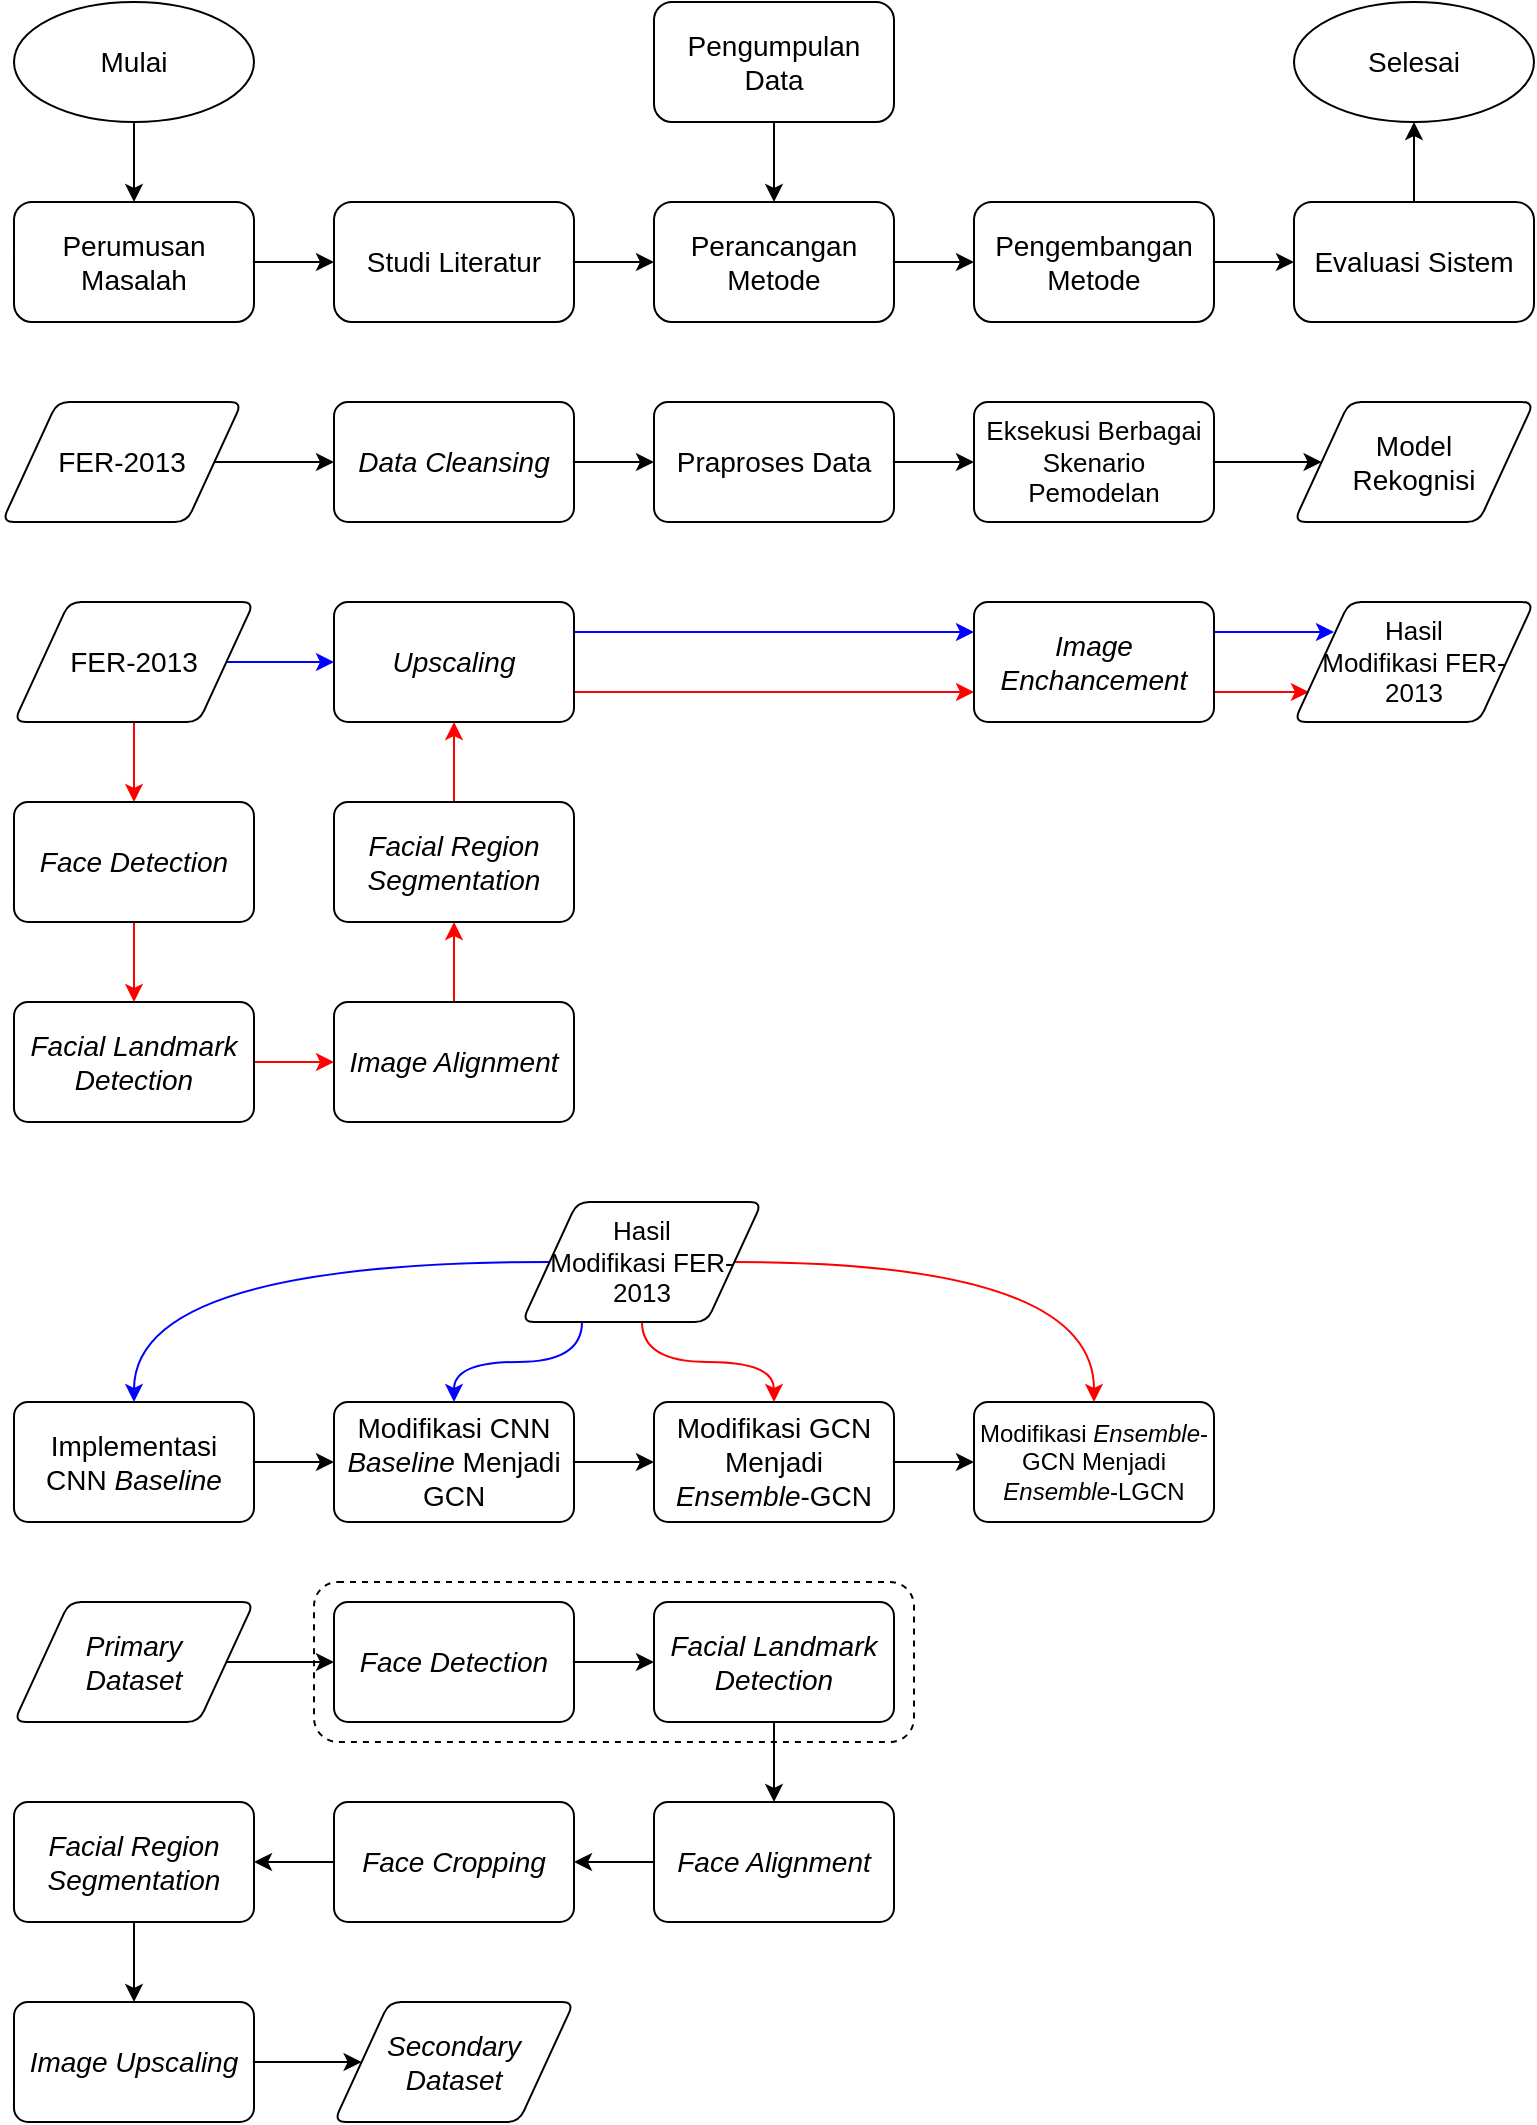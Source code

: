 <mxfile version="13.3.8" type="device"><diagram id="F7gvgEABlTfI2-YQPmxd" name="Page-1"><mxGraphModel dx="1886" dy="860" grid="1" gridSize="10" guides="1" tooltips="1" connect="1" arrows="1" fold="1" page="1" pageScale="1" pageWidth="827" pageHeight="1169" math="0" shadow="0"><root><mxCell id="0"/><mxCell id="1" parent="0"/><mxCell id="iyO45Luw51d7BxkBUJbA-25" style="rounded=0;orthogonalLoop=1;jettySize=auto;html=1;fontSize=14;strokeColor=#0000FF;exitX=1;exitY=0.5;exitDx=0;exitDy=0;" parent="1" edge="1"><mxGeometry relative="1" as="geometry"><mxPoint x="640" y="355" as="sourcePoint"/><mxPoint x="700" y="355" as="targetPoint"/></mxGeometry></mxCell><mxCell id="iyO45Luw51d7BxkBUJbA-37" style="rounded=0;orthogonalLoop=1;jettySize=auto;html=1;strokeColor=#FF0000;fontSize=13;entryX=0.062;entryY=0.75;entryDx=0;entryDy=0;exitX=1;exitY=0.5;exitDx=0;exitDy=0;entryPerimeter=0;" parent="1" target="iyO45Luw51d7BxkBUJbA-24" edge="1"><mxGeometry relative="1" as="geometry"><mxPoint x="640" y="385" as="sourcePoint"/><mxPoint x="693.8" y="385" as="targetPoint"/></mxGeometry></mxCell><mxCell id="-axKKKjJEz_kCZaOD5WS-3" value="" style="edgeStyle=orthogonalEdgeStyle;rounded=0;orthogonalLoop=1;jettySize=auto;html=1;fontSize=14;" parent="1" source="-axKKKjJEz_kCZaOD5WS-1" target="-axKKKjJEz_kCZaOD5WS-2" edge="1"><mxGeometry relative="1" as="geometry"/></mxCell><mxCell id="-axKKKjJEz_kCZaOD5WS-1" value="Perumusan Masalah" style="rounded=1;whiteSpace=wrap;html=1;fontFamily=Helvetica;fontSize=14;fontColor=#000000;align=center;strokeColor=#000000;fillColor=#ffffff;" parent="1" vertex="1"><mxGeometry x="40" y="140" width="120" height="60" as="geometry"/></mxCell><mxCell id="-axKKKjJEz_kCZaOD5WS-5" value="" style="edgeStyle=orthogonalEdgeStyle;rounded=0;orthogonalLoop=1;jettySize=auto;html=1;fontSize=14;entryX=0;entryY=0.5;entryDx=0;entryDy=0;" parent="1" source="-axKKKjJEz_kCZaOD5WS-2" target="-axKKKjJEz_kCZaOD5WS-4" edge="1"><mxGeometry relative="1" as="geometry"/></mxCell><mxCell id="-axKKKjJEz_kCZaOD5WS-2" value="Studi Literatur" style="rounded=1;whiteSpace=wrap;html=1;fontFamily=Helvetica;fontSize=14;fontColor=#000000;align=center;strokeColor=#000000;fillColor=#ffffff;" parent="1" vertex="1"><mxGeometry x="200" y="140" width="120" height="60" as="geometry"/></mxCell><mxCell id="-axKKKjJEz_kCZaOD5WS-7" value="" style="edgeStyle=orthogonalEdgeStyle;rounded=0;orthogonalLoop=1;jettySize=auto;html=1;fontSize=14;" parent="1" source="-axKKKjJEz_kCZaOD5WS-4" target="-axKKKjJEz_kCZaOD5WS-6" edge="1"><mxGeometry relative="1" as="geometry"/></mxCell><mxCell id="-axKKKjJEz_kCZaOD5WS-4" value="Perancangan Metode" style="rounded=1;whiteSpace=wrap;html=1;fontFamily=Helvetica;fontSize=14;fontColor=#000000;align=center;strokeColor=#000000;fillColor=#ffffff;" parent="1" vertex="1"><mxGeometry x="360" y="140" width="120" height="60" as="geometry"/></mxCell><mxCell id="-axKKKjJEz_kCZaOD5WS-9" value="" style="edgeStyle=orthogonalEdgeStyle;rounded=0;orthogonalLoop=1;jettySize=auto;html=1;fontSize=14;" parent="1" source="-axKKKjJEz_kCZaOD5WS-6" target="-axKKKjJEz_kCZaOD5WS-8" edge="1"><mxGeometry relative="1" as="geometry"/></mxCell><mxCell id="-axKKKjJEz_kCZaOD5WS-6" value="Pengembangan Metode" style="rounded=1;whiteSpace=wrap;html=1;fontFamily=Helvetica;fontSize=14;fontColor=#000000;align=center;strokeColor=#000000;fillColor=#ffffff;" parent="1" vertex="1"><mxGeometry x="520" y="140" width="120" height="60" as="geometry"/></mxCell><mxCell id="llwMtdIeBltc40a57ltu-5" style="edgeStyle=orthogonalEdgeStyle;rounded=0;orthogonalLoop=1;jettySize=auto;html=1;exitX=0.5;exitY=0;exitDx=0;exitDy=0;entryX=0.5;entryY=1;entryDx=0;entryDy=0;entryPerimeter=0;" parent="1" source="-axKKKjJEz_kCZaOD5WS-8" target="llwMtdIeBltc40a57ltu-4" edge="1"><mxGeometry relative="1" as="geometry"/></mxCell><mxCell id="-axKKKjJEz_kCZaOD5WS-8" value="Evaluasi Sistem" style="rounded=1;whiteSpace=wrap;html=1;fontFamily=Helvetica;fontSize=14;fontColor=#000000;align=center;strokeColor=#000000;fillColor=#ffffff;" parent="1" vertex="1"><mxGeometry x="680" y="140" width="120" height="60" as="geometry"/></mxCell><mxCell id="-axKKKjJEz_kCZaOD5WS-14" style="edgeStyle=orthogonalEdgeStyle;rounded=0;orthogonalLoop=1;jettySize=auto;html=1;exitX=0.5;exitY=1;exitDx=0;exitDy=0;entryX=0.5;entryY=0;entryDx=0;entryDy=0;fontSize=14;" parent="1" source="-axKKKjJEz_kCZaOD5WS-10" target="-axKKKjJEz_kCZaOD5WS-4" edge="1"><mxGeometry relative="1" as="geometry"/></mxCell><mxCell id="-axKKKjJEz_kCZaOD5WS-10" value="Pengumpulan Data" style="rounded=1;whiteSpace=wrap;html=1;fontFamily=Helvetica;fontSize=14;fontColor=#000000;align=center;strokeColor=#000000;fillColor=#ffffff;" parent="1" vertex="1"><mxGeometry x="360" y="40" width="120" height="60" as="geometry"/></mxCell><mxCell id="iyO45Luw51d7BxkBUJbA-5" value="" style="edgeStyle=orthogonalEdgeStyle;rounded=0;orthogonalLoop=1;jettySize=auto;html=1;exitX=1;exitY=0.5;exitDx=0;exitDy=0;" parent="1" source="llwMtdIeBltc40a57ltu-1" target="iyO45Luw51d7BxkBUJbA-4" edge="1"><mxGeometry relative="1" as="geometry"/></mxCell><mxCell id="llwMtdIeBltc40a57ltu-1" value="FER-2013" style="shape=parallelogram;html=1;strokeWidth=1;perimeter=parallelogramPerimeter;whiteSpace=wrap;rounded=1;arcSize=12;size=0.23;fontFamily=Helvetica;fontSize=14;fontColor=#000000;align=center;strokeColor=#000000;fillColor=#ffffff;" parent="1" vertex="1"><mxGeometry x="34" y="240" width="120" height="60" as="geometry"/></mxCell><mxCell id="iyO45Luw51d7BxkBUJbA-7" value="" style="edgeStyle=orthogonalEdgeStyle;rounded=0;orthogonalLoop=1;jettySize=auto;html=1;" parent="1" source="iyO45Luw51d7BxkBUJbA-4" target="iyO45Luw51d7BxkBUJbA-6" edge="1"><mxGeometry relative="1" as="geometry"/></mxCell><mxCell id="iyO45Luw51d7BxkBUJbA-4" value="Data Cleansing" style="rounded=1;whiteSpace=wrap;html=1;absoluteArcSize=1;arcSize=14;strokeWidth=1;fontFamily=Helvetica;fontSize=14;fontColor=#000000;align=center;strokeColor=#000000;fillColor=#ffffff;fontStyle=2" parent="1" vertex="1"><mxGeometry x="200" y="240" width="120" height="60" as="geometry"/></mxCell><mxCell id="iyO45Luw51d7BxkBUJbA-9" value="" style="edgeStyle=orthogonalEdgeStyle;rounded=0;orthogonalLoop=1;jettySize=auto;html=1;" parent="1" source="iyO45Luw51d7BxkBUJbA-6" target="iyO45Luw51d7BxkBUJbA-8" edge="1"><mxGeometry relative="1" as="geometry"/></mxCell><mxCell id="iyO45Luw51d7BxkBUJbA-6" value="Praproses Data" style="rounded=1;whiteSpace=wrap;html=1;absoluteArcSize=1;arcSize=14;strokeWidth=1;fontFamily=Helvetica;fontSize=14;fontColor=#000000;align=center;strokeColor=#000000;fillColor=#ffffff;" parent="1" vertex="1"><mxGeometry x="360" y="240" width="120" height="60" as="geometry"/></mxCell><mxCell id="iyO45Luw51d7BxkBUJbA-13" value="" style="edgeStyle=orthogonalEdgeStyle;rounded=0;orthogonalLoop=1;jettySize=auto;html=1;fontSize=13;" parent="1" source="iyO45Luw51d7BxkBUJbA-8" target="iyO45Luw51d7BxkBUJbA-12" edge="1"><mxGeometry relative="1" as="geometry"/></mxCell><mxCell id="iyO45Luw51d7BxkBUJbA-8" value="Eksekusi Berbagai Skenario Pemodelan" style="rounded=1;whiteSpace=wrap;html=1;absoluteArcSize=1;arcSize=14;strokeWidth=1;fontFamily=Helvetica;fontSize=13;fontColor=#000000;align=center;strokeColor=#000000;fillColor=#ffffff;" parent="1" vertex="1"><mxGeometry x="520" y="240" width="120" height="60" as="geometry"/></mxCell><mxCell id="iyO45Luw51d7BxkBUJbA-12" value="&lt;div style=&quot;font-size: 14px&quot;&gt;Model&lt;/div&gt;&lt;div style=&quot;font-size: 14px&quot;&gt;Rekognisi&lt;/div&gt;" style="shape=parallelogram;html=1;strokeWidth=1;perimeter=parallelogramPerimeter;whiteSpace=wrap;rounded=1;arcSize=12;size=0.23;fontFamily=Helvetica;fontSize=14;fontColor=#000000;align=center;strokeColor=#000000;fillColor=#ffffff;" parent="1" vertex="1"><mxGeometry x="680" y="240" width="120" height="60" as="geometry"/></mxCell><mxCell id="llwMtdIeBltc40a57ltu-3" style="edgeStyle=orthogonalEdgeStyle;rounded=0;orthogonalLoop=1;jettySize=auto;html=1;exitX=0.5;exitY=1;exitDx=0;exitDy=0;exitPerimeter=0;entryX=0.5;entryY=0;entryDx=0;entryDy=0;" parent="1" source="llwMtdIeBltc40a57ltu-2" target="-axKKKjJEz_kCZaOD5WS-1" edge="1"><mxGeometry relative="1" as="geometry"/></mxCell><mxCell id="llwMtdIeBltc40a57ltu-2" value="Mulai" style="strokeWidth=1;html=1;shape=mxgraph.flowchart.start_1;whiteSpace=wrap;fontSize=14;" parent="1" vertex="1"><mxGeometry x="40" y="40" width="120" height="60" as="geometry"/></mxCell><mxCell id="llwMtdIeBltc40a57ltu-4" value="Selesai" style="strokeWidth=1;html=1;shape=mxgraph.flowchart.start_1;whiteSpace=wrap;fontSize=14;" parent="1" vertex="1"><mxGeometry x="680" y="40" width="120" height="60" as="geometry"/></mxCell><mxCell id="iyO45Luw51d7BxkBUJbA-21" style="edgeStyle=orthogonalEdgeStyle;rounded=0;orthogonalLoop=1;jettySize=auto;html=1;exitX=1;exitY=0.5;exitDx=0;exitDy=0;entryX=0;entryY=0.5;entryDx=0;entryDy=0;fontSize=14;strokeColor=#0000FF;" parent="1" source="iyO45Luw51d7BxkBUJbA-18" target="iyO45Luw51d7BxkBUJbA-20" edge="1"><mxGeometry relative="1" as="geometry"/></mxCell><mxCell id="iyO45Luw51d7BxkBUJbA-27" value="" style="edgeStyle=orthogonalEdgeStyle;rounded=0;orthogonalLoop=1;jettySize=auto;html=1;fontSize=13;strokeColor=#FF0000;" parent="1" source="iyO45Luw51d7BxkBUJbA-18" target="iyO45Luw51d7BxkBUJbA-26" edge="1"><mxGeometry relative="1" as="geometry"/></mxCell><mxCell id="iyO45Luw51d7BxkBUJbA-18" value="FER-2013" style="shape=parallelogram;html=1;strokeWidth=1;perimeter=parallelogramPerimeter;whiteSpace=wrap;rounded=1;arcSize=12;size=0.23;fontFamily=Helvetica;fontSize=14;fontColor=#000000;align=center;strokeColor=#000000;fillColor=#ffffff;" parent="1" vertex="1"><mxGeometry x="40" y="340" width="120" height="60" as="geometry"/></mxCell><mxCell id="iyO45Luw51d7BxkBUJbA-29" value="" style="edgeStyle=orthogonalEdgeStyle;rounded=0;orthogonalLoop=1;jettySize=auto;html=1;strokeColor=#FF0000;fontSize=13;" parent="1" source="iyO45Luw51d7BxkBUJbA-26" target="iyO45Luw51d7BxkBUJbA-28" edge="1"><mxGeometry relative="1" as="geometry"/></mxCell><mxCell id="iyO45Luw51d7BxkBUJbA-26" value="&lt;i&gt;Face Detection&lt;br&gt;&lt;/i&gt;" style="rounded=1;whiteSpace=wrap;html=1;absoluteArcSize=1;arcSize=14;strokeWidth=1;fontFamily=Helvetica;fontSize=14;fontColor=#000000;align=center;strokeColor=#000000;fillColor=#ffffff;" parent="1" vertex="1"><mxGeometry x="40" y="440" width="120" height="60" as="geometry"/></mxCell><mxCell id="iyO45Luw51d7BxkBUJbA-31" value="" style="edgeStyle=orthogonalEdgeStyle;rounded=0;orthogonalLoop=1;jettySize=auto;html=1;strokeColor=#FF0000;fontSize=13;" parent="1" source="iyO45Luw51d7BxkBUJbA-28" target="iyO45Luw51d7BxkBUJbA-30" edge="1"><mxGeometry relative="1" as="geometry"/></mxCell><mxCell id="iyO45Luw51d7BxkBUJbA-28" value="&lt;i&gt;Facial Landmark Detection&lt;br&gt;&lt;/i&gt;" style="rounded=1;whiteSpace=wrap;html=1;absoluteArcSize=1;arcSize=14;strokeWidth=1;fontFamily=Helvetica;fontSize=14;fontColor=#000000;align=center;strokeColor=#000000;fillColor=#ffffff;" parent="1" vertex="1"><mxGeometry x="40" y="540" width="120" height="60" as="geometry"/></mxCell><mxCell id="iyO45Luw51d7BxkBUJbA-33" value="" style="edgeStyle=orthogonalEdgeStyle;rounded=0;orthogonalLoop=1;jettySize=auto;html=1;strokeColor=#FF0000;fontSize=13;" parent="1" source="iyO45Luw51d7BxkBUJbA-30" target="iyO45Luw51d7BxkBUJbA-32" edge="1"><mxGeometry relative="1" as="geometry"/></mxCell><mxCell id="iyO45Luw51d7BxkBUJbA-30" value="&lt;i&gt;Image Alignment&lt;br&gt;&lt;/i&gt;" style="rounded=1;whiteSpace=wrap;html=1;absoluteArcSize=1;arcSize=14;strokeWidth=1;fontFamily=Helvetica;fontSize=14;fontColor=#000000;align=center;strokeColor=#000000;fillColor=#ffffff;" parent="1" vertex="1"><mxGeometry x="200" y="540" width="120" height="60" as="geometry"/></mxCell><mxCell id="iyO45Luw51d7BxkBUJbA-34" style="edgeStyle=orthogonalEdgeStyle;rounded=0;orthogonalLoop=1;jettySize=auto;html=1;exitX=0.5;exitY=0;exitDx=0;exitDy=0;entryX=0.5;entryY=1;entryDx=0;entryDy=0;strokeColor=#FF0000;fontSize=13;" parent="1" source="iyO45Luw51d7BxkBUJbA-32" target="iyO45Luw51d7BxkBUJbA-20" edge="1"><mxGeometry relative="1" as="geometry"/></mxCell><mxCell id="iyO45Luw51d7BxkBUJbA-32" value="&lt;i&gt;Facial Region Segmentation&lt;br&gt;&lt;/i&gt;" style="rounded=1;whiteSpace=wrap;html=1;absoluteArcSize=1;arcSize=14;strokeWidth=1;fontFamily=Helvetica;fontSize=14;fontColor=#000000;align=center;strokeColor=#000000;fillColor=#ffffff;" parent="1" vertex="1"><mxGeometry x="200" y="440" width="120" height="60" as="geometry"/></mxCell><mxCell id="iyO45Luw51d7BxkBUJbA-23" value="" style="edgeStyle=orthogonalEdgeStyle;rounded=0;orthogonalLoop=1;jettySize=auto;html=1;fontSize=14;strokeColor=#0000FF;exitX=1;exitY=0.25;exitDx=0;exitDy=0;entryX=0;entryY=0.25;entryDx=0;entryDy=0;" parent="1" source="iyO45Luw51d7BxkBUJbA-20" target="iyO45Luw51d7BxkBUJbA-22" edge="1"><mxGeometry relative="1" as="geometry"/></mxCell><mxCell id="iyO45Luw51d7BxkBUJbA-35" style="edgeStyle=orthogonalEdgeStyle;rounded=0;orthogonalLoop=1;jettySize=auto;html=1;exitX=1;exitY=0.75;exitDx=0;exitDy=0;entryX=0;entryY=0.75;entryDx=0;entryDy=0;strokeColor=#FF0000;fontSize=13;" parent="1" source="iyO45Luw51d7BxkBUJbA-20" target="iyO45Luw51d7BxkBUJbA-22" edge="1"><mxGeometry relative="1" as="geometry"/></mxCell><mxCell id="iyO45Luw51d7BxkBUJbA-20" value="&lt;i&gt;Upscaling&lt;/i&gt;" style="rounded=1;whiteSpace=wrap;html=1;absoluteArcSize=1;arcSize=14;strokeWidth=1;fontFamily=Helvetica;fontSize=14;fontColor=#000000;align=center;strokeColor=#000000;fillColor=#ffffff;fontStyle=2" parent="1" vertex="1"><mxGeometry x="200" y="340" width="120" height="60" as="geometry"/></mxCell><mxCell id="iyO45Luw51d7BxkBUJbA-22" value="Image Enchancement" style="rounded=1;whiteSpace=wrap;html=1;absoluteArcSize=1;arcSize=14;strokeWidth=1;fontFamily=Helvetica;fontSize=14;fontColor=#000000;align=center;strokeColor=#000000;fillColor=#ffffff;fontStyle=2" parent="1" vertex="1"><mxGeometry x="520" y="340" width="120" height="60" as="geometry"/></mxCell><mxCell id="iyO45Luw51d7BxkBUJbA-24" value="&lt;div style=&quot;font-size: 13px;&quot;&gt;Hasil&lt;/div&gt;&lt;div style=&quot;font-size: 13px;&quot;&gt;Modifikasi FER-2013&lt;/div&gt;" style="shape=parallelogram;html=1;strokeWidth=1;perimeter=parallelogramPerimeter;whiteSpace=wrap;rounded=1;arcSize=12;size=0.23;fontFamily=Helvetica;fontSize=13;fontColor=#000000;align=center;strokeColor=#000000;fillColor=#ffffff;" parent="1" vertex="1"><mxGeometry x="680" y="340" width="120" height="60" as="geometry"/></mxCell><mxCell id="iyO45Luw51d7BxkBUJbA-43" value="" style="edgeStyle=none;rounded=0;orthogonalLoop=1;jettySize=auto;html=1;fontSize=13;" parent="1" source="iyO45Luw51d7BxkBUJbA-41" target="iyO45Luw51d7BxkBUJbA-42" edge="1"><mxGeometry relative="1" as="geometry"/></mxCell><mxCell id="iyO45Luw51d7BxkBUJbA-41" value="&lt;div&gt;Implementasi&lt;/div&gt;&lt;div&gt;CNN &lt;i style=&quot;font-size: 14px&quot;&gt;&lt;span style=&quot;font-size: 14px&quot;&gt;Baseline&lt;/span&gt;&lt;/i&gt;&lt;/div&gt;" style="rounded=1;whiteSpace=wrap;html=1;absoluteArcSize=1;arcSize=14;strokeWidth=1;fontFamily=Helvetica;fontSize=14;fontColor=#000000;align=center;strokeColor=#000000;fillColor=#ffffff;fontStyle=0" parent="1" vertex="1"><mxGeometry x="40" y="740" width="120" height="60" as="geometry"/></mxCell><mxCell id="iyO45Luw51d7BxkBUJbA-45" value="" style="edgeStyle=none;rounded=0;orthogonalLoop=1;jettySize=auto;html=1;strokeColor=#000000;fontSize=13;" parent="1" source="iyO45Luw51d7BxkBUJbA-42" target="iyO45Luw51d7BxkBUJbA-44" edge="1"><mxGeometry relative="1" as="geometry"/></mxCell><mxCell id="iyO45Luw51d7BxkBUJbA-42" value="Modifikasi CNN &lt;i style=&quot;font-size: 14px;&quot;&gt;&lt;span style=&quot;font-size: 14px;&quot;&gt;Baseline &lt;/span&gt;&lt;/i&gt;&lt;span style=&quot;font-size: 14px;&quot;&gt;&lt;span style=&quot;font-size: 14px;&quot;&gt;Menjadi GCN&lt;br style=&quot;font-size: 14px;&quot;&gt;&lt;/span&gt;&lt;/span&gt;&lt;i style=&quot;font-size: 14px;&quot;&gt;&lt;span style=&quot;font-size: 14px;&quot;&gt;&lt;/span&gt;&lt;/i&gt;" style="rounded=1;whiteSpace=wrap;html=1;absoluteArcSize=1;arcSize=14;strokeWidth=1;fontFamily=Helvetica;fontSize=14;fontColor=#000000;align=center;strokeColor=#000000;fillColor=#ffffff;fontStyle=0" parent="1" vertex="1"><mxGeometry x="200" y="740" width="120" height="60" as="geometry"/></mxCell><mxCell id="iyO45Luw51d7BxkBUJbA-47" value="" style="edgeStyle=none;rounded=0;orthogonalLoop=1;jettySize=auto;html=1;strokeColor=#000000;fontSize=14;" parent="1" source="iyO45Luw51d7BxkBUJbA-44" target="iyO45Luw51d7BxkBUJbA-46" edge="1"><mxGeometry relative="1" as="geometry"/></mxCell><mxCell id="iyO45Luw51d7BxkBUJbA-44" value="Modifikasi GCN &lt;span style=&quot;font-size: 14px&quot;&gt;&lt;span style=&quot;font-size: 14px&quot;&gt;Menjadi &lt;i&gt;Ensemble&lt;/i&gt;-GCN&lt;br style=&quot;font-size: 14px&quot;&gt;&lt;/span&gt;&lt;/span&gt;&lt;i style=&quot;font-size: 14px&quot;&gt;&lt;span style=&quot;font-size: 14px&quot;&gt;&lt;/span&gt;&lt;/i&gt;" style="rounded=1;whiteSpace=wrap;html=1;absoluteArcSize=1;arcSize=14;strokeWidth=1;fontFamily=Helvetica;fontSize=14;fontColor=#000000;align=center;strokeColor=#000000;fillColor=#ffffff;fontStyle=0" parent="1" vertex="1"><mxGeometry x="360" y="740" width="120" height="60" as="geometry"/></mxCell><mxCell id="iyO45Luw51d7BxkBUJbA-46" value="Modifikasi &lt;i&gt;Ensemble&lt;/i&gt;-GCN &lt;span style=&quot;font-size: 12px&quot;&gt;&lt;span style=&quot;font-size: 12px&quot;&gt;Menjadi &lt;i&gt;Ensemble&lt;/i&gt;-LGCN&lt;br style=&quot;font-size: 12px&quot;&gt;&lt;/span&gt;&lt;/span&gt;&lt;i style=&quot;font-size: 12px&quot;&gt;&lt;span style=&quot;font-size: 12px&quot;&gt;&lt;/span&gt;&lt;/i&gt;" style="rounded=1;whiteSpace=wrap;html=1;absoluteArcSize=1;arcSize=14;strokeWidth=1;fontFamily=Helvetica;fontSize=12;fontColor=#000000;align=center;strokeColor=#000000;fillColor=#ffffff;fontStyle=0" parent="1" vertex="1"><mxGeometry x="520" y="740" width="120" height="60" as="geometry"/></mxCell><mxCell id="iyO45Luw51d7BxkBUJbA-49" style="edgeStyle=orthogonalEdgeStyle;rounded=0;orthogonalLoop=1;jettySize=auto;html=1;entryX=0.5;entryY=0;entryDx=0;entryDy=0;fontSize=12;strokeColor=#0000FF;curved=1;" parent="1" source="iyO45Luw51d7BxkBUJbA-48" target="iyO45Luw51d7BxkBUJbA-41" edge="1"><mxGeometry relative="1" as="geometry"/></mxCell><mxCell id="iyO45Luw51d7BxkBUJbA-50" style="edgeStyle=orthogonalEdgeStyle;rounded=0;orthogonalLoop=1;jettySize=auto;html=1;entryX=0.5;entryY=0;entryDx=0;entryDy=0;fontSize=12;exitX=0.25;exitY=1;exitDx=0;exitDy=0;strokeColor=#0000FF;curved=1;" parent="1" source="iyO45Luw51d7BxkBUJbA-48" target="iyO45Luw51d7BxkBUJbA-42" edge="1"><mxGeometry relative="1" as="geometry"/></mxCell><mxCell id="iyO45Luw51d7BxkBUJbA-51" style="edgeStyle=orthogonalEdgeStyle;rounded=0;orthogonalLoop=1;jettySize=auto;html=1;exitX=0.5;exitY=1;exitDx=0;exitDy=0;entryX=0.5;entryY=0;entryDx=0;entryDy=0;fontSize=12;strokeColor=#FF0000;curved=1;" parent="1" source="iyO45Luw51d7BxkBUJbA-48" target="iyO45Luw51d7BxkBUJbA-44" edge="1"><mxGeometry relative="1" as="geometry"/></mxCell><mxCell id="iyO45Luw51d7BxkBUJbA-52" style="edgeStyle=orthogonalEdgeStyle;rounded=0;orthogonalLoop=1;jettySize=auto;html=1;exitX=1;exitY=0.5;exitDx=0;exitDy=0;entryX=0.5;entryY=0;entryDx=0;entryDy=0;fontSize=12;strokeColor=#FF0000;curved=1;" parent="1" source="iyO45Luw51d7BxkBUJbA-48" target="iyO45Luw51d7BxkBUJbA-46" edge="1"><mxGeometry relative="1" as="geometry"/></mxCell><mxCell id="iyO45Luw51d7BxkBUJbA-48" value="&lt;div style=&quot;font-size: 13px;&quot;&gt;Hasil&lt;/div&gt;&lt;div style=&quot;font-size: 13px;&quot;&gt;Modifikasi FER-2013&lt;/div&gt;" style="shape=parallelogram;html=1;strokeWidth=1;perimeter=parallelogramPerimeter;whiteSpace=wrap;rounded=1;arcSize=12;size=0.23;fontFamily=Helvetica;fontSize=13;fontColor=#000000;align=center;strokeColor=#000000;fillColor=#ffffff;" parent="1" vertex="1"><mxGeometry x="294" y="640" width="120" height="60" as="geometry"/></mxCell><mxCell id="kxnQ5Qf9hHKZX8redi1s-4" value="" style="edgeStyle=orthogonalEdgeStyle;rounded=0;orthogonalLoop=1;jettySize=auto;html=1;fontSize=13;" edge="1" source="kxnQ5Qf9hHKZX8redi1s-5" target="kxnQ5Qf9hHKZX8redi1s-7" parent="1"><mxGeometry relative="1" as="geometry"/></mxCell><mxCell id="kxnQ5Qf9hHKZX8redi1s-5" value="&lt;div&gt;&lt;i&gt;Primary&lt;/i&gt;&lt;/div&gt;&lt;div&gt;&lt;i&gt;Dataset&lt;/i&gt;&lt;/div&gt;" style="shape=parallelogram;html=1;strokeWidth=1;perimeter=parallelogramPerimeter;whiteSpace=wrap;rounded=1;arcSize=12;size=0.23;fontFamily=Helvetica;fontSize=14;fontColor=#000000;align=center;strokeColor=#000000;fillColor=#ffffff;" vertex="1" parent="1"><mxGeometry x="40" y="840" width="120" height="60" as="geometry"/></mxCell><mxCell id="kxnQ5Qf9hHKZX8redi1s-6" value="" style="edgeStyle=orthogonalEdgeStyle;rounded=0;orthogonalLoop=1;jettySize=auto;html=1;fontSize=13;entryX=0;entryY=0.5;entryDx=0;entryDy=0;" edge="1" source="kxnQ5Qf9hHKZX8redi1s-7" target="kxnQ5Qf9hHKZX8redi1s-9" parent="1"><mxGeometry relative="1" as="geometry"/></mxCell><mxCell id="kxnQ5Qf9hHKZX8redi1s-7" value="&lt;i&gt;Face Detection&lt;br&gt;&lt;/i&gt;" style="rounded=1;whiteSpace=wrap;html=1;absoluteArcSize=1;arcSize=14;strokeWidth=1;fontFamily=Helvetica;fontSize=14;fontColor=#000000;align=center;strokeColor=#000000;fillColor=#ffffff;" vertex="1" parent="1"><mxGeometry x="200" y="840" width="120" height="60" as="geometry"/></mxCell><mxCell id="kxnQ5Qf9hHKZX8redi1s-8" value="" style="edgeStyle=orthogonalEdgeStyle;rounded=0;orthogonalLoop=1;jettySize=auto;html=1;fontSize=13;entryX=0.5;entryY=0;entryDx=0;entryDy=0;" edge="1" source="kxnQ5Qf9hHKZX8redi1s-9" target="kxnQ5Qf9hHKZX8redi1s-11" parent="1"><mxGeometry relative="1" as="geometry"/></mxCell><mxCell id="kxnQ5Qf9hHKZX8redi1s-9" value="&lt;i&gt;Facial Landmark Detection&lt;br&gt;&lt;/i&gt;" style="rounded=1;whiteSpace=wrap;html=1;absoluteArcSize=1;arcSize=14;strokeWidth=1;fontFamily=Helvetica;fontSize=14;fontColor=#000000;align=center;strokeColor=#000000;fillColor=#ffffff;" vertex="1" parent="1"><mxGeometry x="360" y="840" width="120" height="60" as="geometry"/></mxCell><mxCell id="kxnQ5Qf9hHKZX8redi1s-10" value="" style="edgeStyle=orthogonalEdgeStyle;rounded=0;orthogonalLoop=1;jettySize=auto;html=1;fontSize=13;" edge="1" source="kxnQ5Qf9hHKZX8redi1s-11" target="kxnQ5Qf9hHKZX8redi1s-21" parent="1"><mxGeometry relative="1" as="geometry"><mxPoint x="410" y="1090" as="targetPoint"/></mxGeometry></mxCell><mxCell id="kxnQ5Qf9hHKZX8redi1s-11" value="&lt;i&gt;Face Alignment&lt;br&gt;&lt;/i&gt;" style="rounded=1;whiteSpace=wrap;html=1;absoluteArcSize=1;arcSize=14;strokeWidth=1;fontFamily=Helvetica;fontSize=14;fontColor=#000000;align=center;strokeColor=#000000;fillColor=#ffffff;" vertex="1" parent="1"><mxGeometry x="360" y="940" width="120" height="60" as="geometry"/></mxCell><mxCell id="kxnQ5Qf9hHKZX8redi1s-12" style="edgeStyle=orthogonalEdgeStyle;rounded=0;orthogonalLoop=1;jettySize=auto;html=1;fontSize=13;" edge="1" source="kxnQ5Qf9hHKZX8redi1s-13" target="kxnQ5Qf9hHKZX8redi1s-16" parent="1"><mxGeometry relative="1" as="geometry"/></mxCell><mxCell id="kxnQ5Qf9hHKZX8redi1s-13" value="&lt;i&gt;Facial Region Segmentation&lt;br&gt;&lt;/i&gt;" style="rounded=1;whiteSpace=wrap;html=1;absoluteArcSize=1;arcSize=14;strokeWidth=1;fontFamily=Helvetica;fontSize=14;fontColor=#000000;align=center;strokeColor=#000000;fillColor=#ffffff;" vertex="1" parent="1"><mxGeometry x="40" y="940" width="120" height="60" as="geometry"/></mxCell><mxCell id="kxnQ5Qf9hHKZX8redi1s-15" style="edgeStyle=orthogonalEdgeStyle;rounded=0;orthogonalLoop=1;jettySize=auto;html=1;fontSize=13;" edge="1" source="kxnQ5Qf9hHKZX8redi1s-16" target="kxnQ5Qf9hHKZX8redi1s-18" parent="1"><mxGeometry relative="1" as="geometry"><mxPoint x="680" y="1025" as="targetPoint"/></mxGeometry></mxCell><mxCell id="kxnQ5Qf9hHKZX8redi1s-16" value="Image &lt;i&gt;Upscaling&lt;/i&gt;" style="rounded=1;whiteSpace=wrap;html=1;absoluteArcSize=1;arcSize=14;strokeWidth=1;fontFamily=Helvetica;fontSize=14;fontColor=#000000;align=center;strokeColor=#000000;fillColor=#ffffff;fontStyle=2" vertex="1" parent="1"><mxGeometry x="40" y="1040" width="120" height="60" as="geometry"/></mxCell><mxCell id="kxnQ5Qf9hHKZX8redi1s-18" value="&lt;div&gt;&lt;i&gt;Secondary&lt;/i&gt;&lt;/div&gt;&lt;div&gt;&lt;i&gt;Dataset&lt;br&gt;&lt;/i&gt;&lt;/div&gt;" style="shape=parallelogram;html=1;strokeWidth=1;perimeter=parallelogramPerimeter;whiteSpace=wrap;rounded=1;arcSize=12;size=0.23;fontFamily=Helvetica;fontSize=14;fontColor=#000000;align=center;strokeColor=#000000;fillColor=#ffffff;" vertex="1" parent="1"><mxGeometry x="200" y="1040" width="120" height="60" as="geometry"/></mxCell><mxCell id="kxnQ5Qf9hHKZX8redi1s-19" value="" style="rounded=1;whiteSpace=wrap;html=1;fontSize=14;fillColor=none;dashed=1;" vertex="1" parent="1"><mxGeometry x="190" y="830" width="300" height="80" as="geometry"/></mxCell><mxCell id="kxnQ5Qf9hHKZX8redi1s-22" value="" style="edgeStyle=none;rounded=0;sketch=0;orthogonalLoop=1;jettySize=auto;html=1;shadow=0;strokeColor=#000000;fontSize=14;" edge="1" parent="1" source="kxnQ5Qf9hHKZX8redi1s-21" target="kxnQ5Qf9hHKZX8redi1s-13"><mxGeometry relative="1" as="geometry"/></mxCell><mxCell id="kxnQ5Qf9hHKZX8redi1s-21" value="&lt;i&gt;Face Cropping&lt;br&gt;&lt;/i&gt;" style="rounded=1;whiteSpace=wrap;html=1;absoluteArcSize=1;arcSize=14;strokeWidth=1;fontFamily=Helvetica;fontSize=14;fontColor=#000000;align=center;strokeColor=#000000;fillColor=#ffffff;" vertex="1" parent="1"><mxGeometry x="200" y="940" width="120" height="60" as="geometry"/></mxCell></root></mxGraphModel></diagram></mxfile>